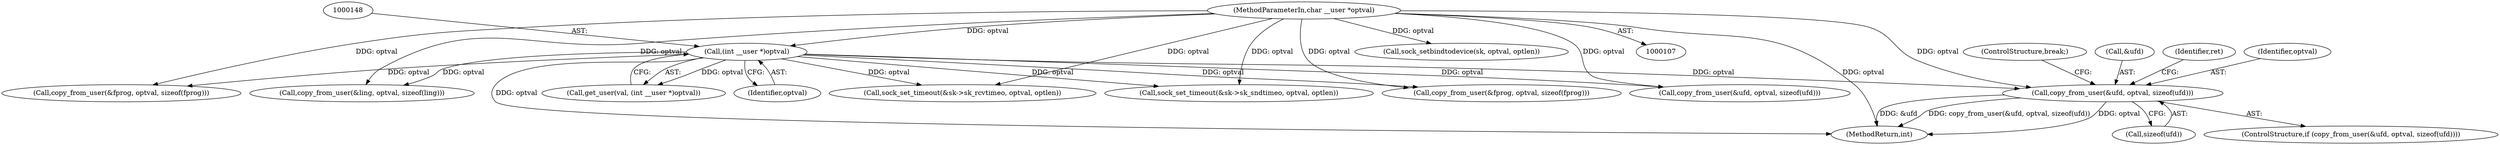 digraph "0_linux_b98b0bc8c431e3ceb4b26b0dfc8db509518fb290@API" {
"1000699" [label="(Call,copy_from_user(&ufd, optval, sizeof(ufd)))"];
"1000147" [label="(Call,(int __user *)optval)"];
"1000111" [label="(MethodParameterIn,char __user *optval)"];
"1000668" [label="(Call,copy_from_user(&fprog, optval, sizeof(fprog)))"];
"1000699" [label="(Call,copy_from_user(&ufd, optval, sizeof(ufd)))"];
"1000607" [label="(Call,copy_from_user(&fprog, optval, sizeof(fprog)))"];
"1000705" [label="(ControlStructure,break;)"];
"1000703" [label="(Call,sizeof(ufd))"];
"1000698" [label="(ControlStructure,if (copy_from_user(&ufd, optval, sizeof(ufd))))"];
"1000571" [label="(Call,sock_set_timeout(&sk->sk_rcvtimeo, optval, optlen))"];
"1000147" [label="(Call,(int __user *)optval)"];
"1000111" [label="(MethodParameterIn,char __user *optval)"];
"1000638" [label="(Call,copy_from_user(&ufd, optval, sizeof(ufd)))"];
"1000145" [label="(Call,get_user(val, (int __user *)optval))"];
"1000149" [label="(Identifier,optval)"];
"1000367" [label="(Call,copy_from_user(&ling, optval, sizeof(ling)))"];
"1000582" [label="(Call,sock_set_timeout(&sk->sk_sndtimeo, optval, optlen))"];
"1000132" [label="(Call,sock_setbindtodevice(sk, optval, optlen))"];
"1000890" [label="(MethodReturn,int)"];
"1000700" [label="(Call,&ufd)"];
"1000707" [label="(Identifier,ret)"];
"1000702" [label="(Identifier,optval)"];
"1000699" -> "1000698"  [label="AST: "];
"1000699" -> "1000703"  [label="CFG: "];
"1000700" -> "1000699"  [label="AST: "];
"1000702" -> "1000699"  [label="AST: "];
"1000703" -> "1000699"  [label="AST: "];
"1000705" -> "1000699"  [label="CFG: "];
"1000707" -> "1000699"  [label="CFG: "];
"1000699" -> "1000890"  [label="DDG: &ufd"];
"1000699" -> "1000890"  [label="DDG: copy_from_user(&ufd, optval, sizeof(ufd))"];
"1000699" -> "1000890"  [label="DDG: optval"];
"1000147" -> "1000699"  [label="DDG: optval"];
"1000111" -> "1000699"  [label="DDG: optval"];
"1000147" -> "1000145"  [label="AST: "];
"1000147" -> "1000149"  [label="CFG: "];
"1000148" -> "1000147"  [label="AST: "];
"1000149" -> "1000147"  [label="AST: "];
"1000145" -> "1000147"  [label="CFG: "];
"1000147" -> "1000890"  [label="DDG: optval"];
"1000147" -> "1000145"  [label="DDG: optval"];
"1000111" -> "1000147"  [label="DDG: optval"];
"1000147" -> "1000367"  [label="DDG: optval"];
"1000147" -> "1000571"  [label="DDG: optval"];
"1000147" -> "1000582"  [label="DDG: optval"];
"1000147" -> "1000607"  [label="DDG: optval"];
"1000147" -> "1000638"  [label="DDG: optval"];
"1000147" -> "1000668"  [label="DDG: optval"];
"1000111" -> "1000107"  [label="AST: "];
"1000111" -> "1000890"  [label="DDG: optval"];
"1000111" -> "1000132"  [label="DDG: optval"];
"1000111" -> "1000367"  [label="DDG: optval"];
"1000111" -> "1000571"  [label="DDG: optval"];
"1000111" -> "1000582"  [label="DDG: optval"];
"1000111" -> "1000607"  [label="DDG: optval"];
"1000111" -> "1000638"  [label="DDG: optval"];
"1000111" -> "1000668"  [label="DDG: optval"];
}
